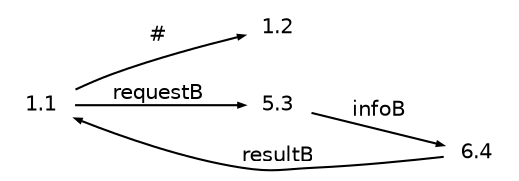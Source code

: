 digraph g
{
   graph [rankdir=LR];
   edge [arrowsize=0.3,fontsize=10,fontname=Helvetica];
   node [shape=plaintext,width=.3,height=.2,fontsize=10,fontname=Helvetica];
   1.1->1.2 [label="#"];
   1.1->5.3 [label="requestB"];
   5.3->6.4 [label="infoB"];
   6.4->1.1 [label="resultB"];
}
